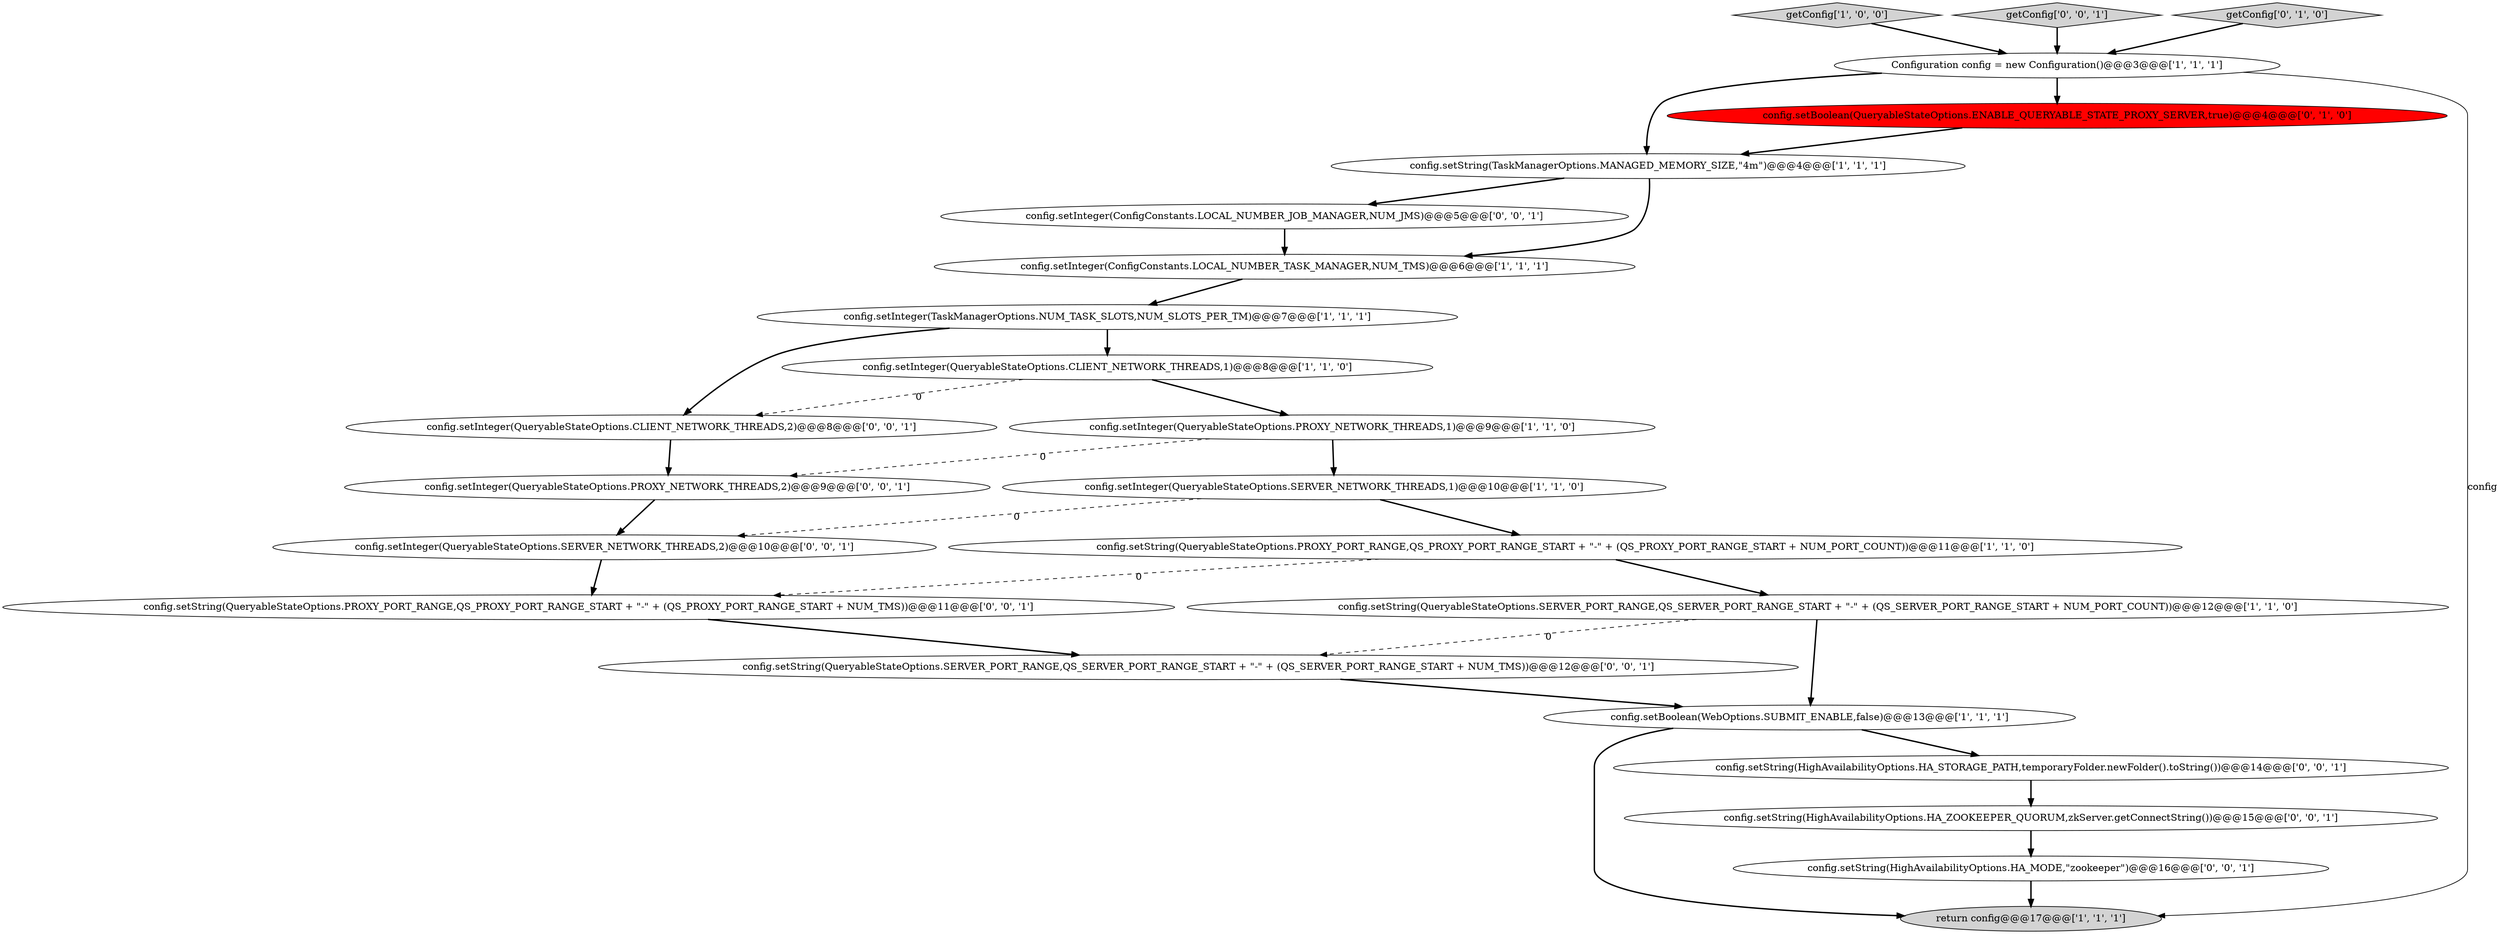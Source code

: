 digraph {
16 [style = filled, label = "config.setString(HighAvailabilityOptions.HA_ZOOKEEPER_QUORUM,zkServer.getConnectString())@@@15@@@['0', '0', '1']", fillcolor = white, shape = ellipse image = "AAA0AAABBB3BBB"];
1 [style = filled, label = "config.setBoolean(WebOptions.SUBMIT_ENABLE,false)@@@13@@@['1', '1', '1']", fillcolor = white, shape = ellipse image = "AAA0AAABBB1BBB"];
4 [style = filled, label = "config.setInteger(TaskManagerOptions.NUM_TASK_SLOTS,NUM_SLOTS_PER_TM)@@@7@@@['1', '1', '1']", fillcolor = white, shape = ellipse image = "AAA0AAABBB1BBB"];
5 [style = filled, label = "config.setInteger(QueryableStateOptions.SERVER_NETWORK_THREADS,1)@@@10@@@['1', '1', '0']", fillcolor = white, shape = ellipse image = "AAA0AAABBB1BBB"];
0 [style = filled, label = "config.setInteger(QueryableStateOptions.CLIENT_NETWORK_THREADS,1)@@@8@@@['1', '1', '0']", fillcolor = white, shape = ellipse image = "AAA0AAABBB1BBB"];
11 [style = filled, label = "config.setString(QueryableStateOptions.PROXY_PORT_RANGE,QS_PROXY_PORT_RANGE_START + \"-\" + (QS_PROXY_PORT_RANGE_START + NUM_PORT_COUNT))@@@11@@@['1', '1', '0']", fillcolor = white, shape = ellipse image = "AAA0AAABBB1BBB"];
22 [style = filled, label = "config.setString(QueryableStateOptions.PROXY_PORT_RANGE,QS_PROXY_PORT_RANGE_START + \"-\" + (QS_PROXY_PORT_RANGE_START + NUM_TMS))@@@11@@@['0', '0', '1']", fillcolor = white, shape = ellipse image = "AAA0AAABBB3BBB"];
6 [style = filled, label = "config.setInteger(ConfigConstants.LOCAL_NUMBER_TASK_MANAGER,NUM_TMS)@@@6@@@['1', '1', '1']", fillcolor = white, shape = ellipse image = "AAA0AAABBB1BBB"];
18 [style = filled, label = "config.setString(HighAvailabilityOptions.HA_MODE,\"zookeeper\")@@@16@@@['0', '0', '1']", fillcolor = white, shape = ellipse image = "AAA0AAABBB3BBB"];
2 [style = filled, label = "config.setInteger(QueryableStateOptions.PROXY_NETWORK_THREADS,1)@@@9@@@['1', '1', '0']", fillcolor = white, shape = ellipse image = "AAA0AAABBB1BBB"];
15 [style = filled, label = "config.setString(HighAvailabilityOptions.HA_STORAGE_PATH,temporaryFolder.newFolder().toString())@@@14@@@['0', '0', '1']", fillcolor = white, shape = ellipse image = "AAA0AAABBB3BBB"];
21 [style = filled, label = "config.setInteger(QueryableStateOptions.CLIENT_NETWORK_THREADS,2)@@@8@@@['0', '0', '1']", fillcolor = white, shape = ellipse image = "AAA0AAABBB3BBB"];
10 [style = filled, label = "config.setString(TaskManagerOptions.MANAGED_MEMORY_SIZE,\"4m\")@@@4@@@['1', '1', '1']", fillcolor = white, shape = ellipse image = "AAA0AAABBB1BBB"];
14 [style = filled, label = "config.setInteger(ConfigConstants.LOCAL_NUMBER_JOB_MANAGER,NUM_JMS)@@@5@@@['0', '0', '1']", fillcolor = white, shape = ellipse image = "AAA0AAABBB3BBB"];
20 [style = filled, label = "config.setInteger(QueryableStateOptions.SERVER_NETWORK_THREADS,2)@@@10@@@['0', '0', '1']", fillcolor = white, shape = ellipse image = "AAA0AAABBB3BBB"];
9 [style = filled, label = "config.setString(QueryableStateOptions.SERVER_PORT_RANGE,QS_SERVER_PORT_RANGE_START + \"-\" + (QS_SERVER_PORT_RANGE_START + NUM_PORT_COUNT))@@@12@@@['1', '1', '0']", fillcolor = white, shape = ellipse image = "AAA0AAABBB1BBB"];
17 [style = filled, label = "config.setInteger(QueryableStateOptions.PROXY_NETWORK_THREADS,2)@@@9@@@['0', '0', '1']", fillcolor = white, shape = ellipse image = "AAA0AAABBB3BBB"];
13 [style = filled, label = "config.setBoolean(QueryableStateOptions.ENABLE_QUERYABLE_STATE_PROXY_SERVER,true)@@@4@@@['0', '1', '0']", fillcolor = red, shape = ellipse image = "AAA1AAABBB2BBB"];
3 [style = filled, label = "Configuration config = new Configuration()@@@3@@@['1', '1', '1']", fillcolor = white, shape = ellipse image = "AAA0AAABBB1BBB"];
8 [style = filled, label = "getConfig['1', '0', '0']", fillcolor = lightgray, shape = diamond image = "AAA0AAABBB1BBB"];
19 [style = filled, label = "getConfig['0', '0', '1']", fillcolor = lightgray, shape = diamond image = "AAA0AAABBB3BBB"];
23 [style = filled, label = "config.setString(QueryableStateOptions.SERVER_PORT_RANGE,QS_SERVER_PORT_RANGE_START + \"-\" + (QS_SERVER_PORT_RANGE_START + NUM_TMS))@@@12@@@['0', '0', '1']", fillcolor = white, shape = ellipse image = "AAA0AAABBB3BBB"];
12 [style = filled, label = "getConfig['0', '1', '0']", fillcolor = lightgray, shape = diamond image = "AAA0AAABBB2BBB"];
7 [style = filled, label = "return config@@@17@@@['1', '1', '1']", fillcolor = lightgray, shape = ellipse image = "AAA0AAABBB1BBB"];
13->10 [style = bold, label=""];
16->18 [style = bold, label=""];
10->14 [style = bold, label=""];
1->15 [style = bold, label=""];
0->2 [style = bold, label=""];
8->3 [style = bold, label=""];
11->22 [style = dashed, label="0"];
4->21 [style = bold, label=""];
11->9 [style = bold, label=""];
15->16 [style = bold, label=""];
2->17 [style = dashed, label="0"];
1->7 [style = bold, label=""];
10->6 [style = bold, label=""];
22->23 [style = bold, label=""];
9->23 [style = dashed, label="0"];
4->0 [style = bold, label=""];
20->22 [style = bold, label=""];
5->20 [style = dashed, label="0"];
3->10 [style = bold, label=""];
6->4 [style = bold, label=""];
0->21 [style = dashed, label="0"];
3->13 [style = bold, label=""];
23->1 [style = bold, label=""];
3->7 [style = solid, label="config"];
5->11 [style = bold, label=""];
12->3 [style = bold, label=""];
9->1 [style = bold, label=""];
18->7 [style = bold, label=""];
21->17 [style = bold, label=""];
19->3 [style = bold, label=""];
14->6 [style = bold, label=""];
2->5 [style = bold, label=""];
17->20 [style = bold, label=""];
}
